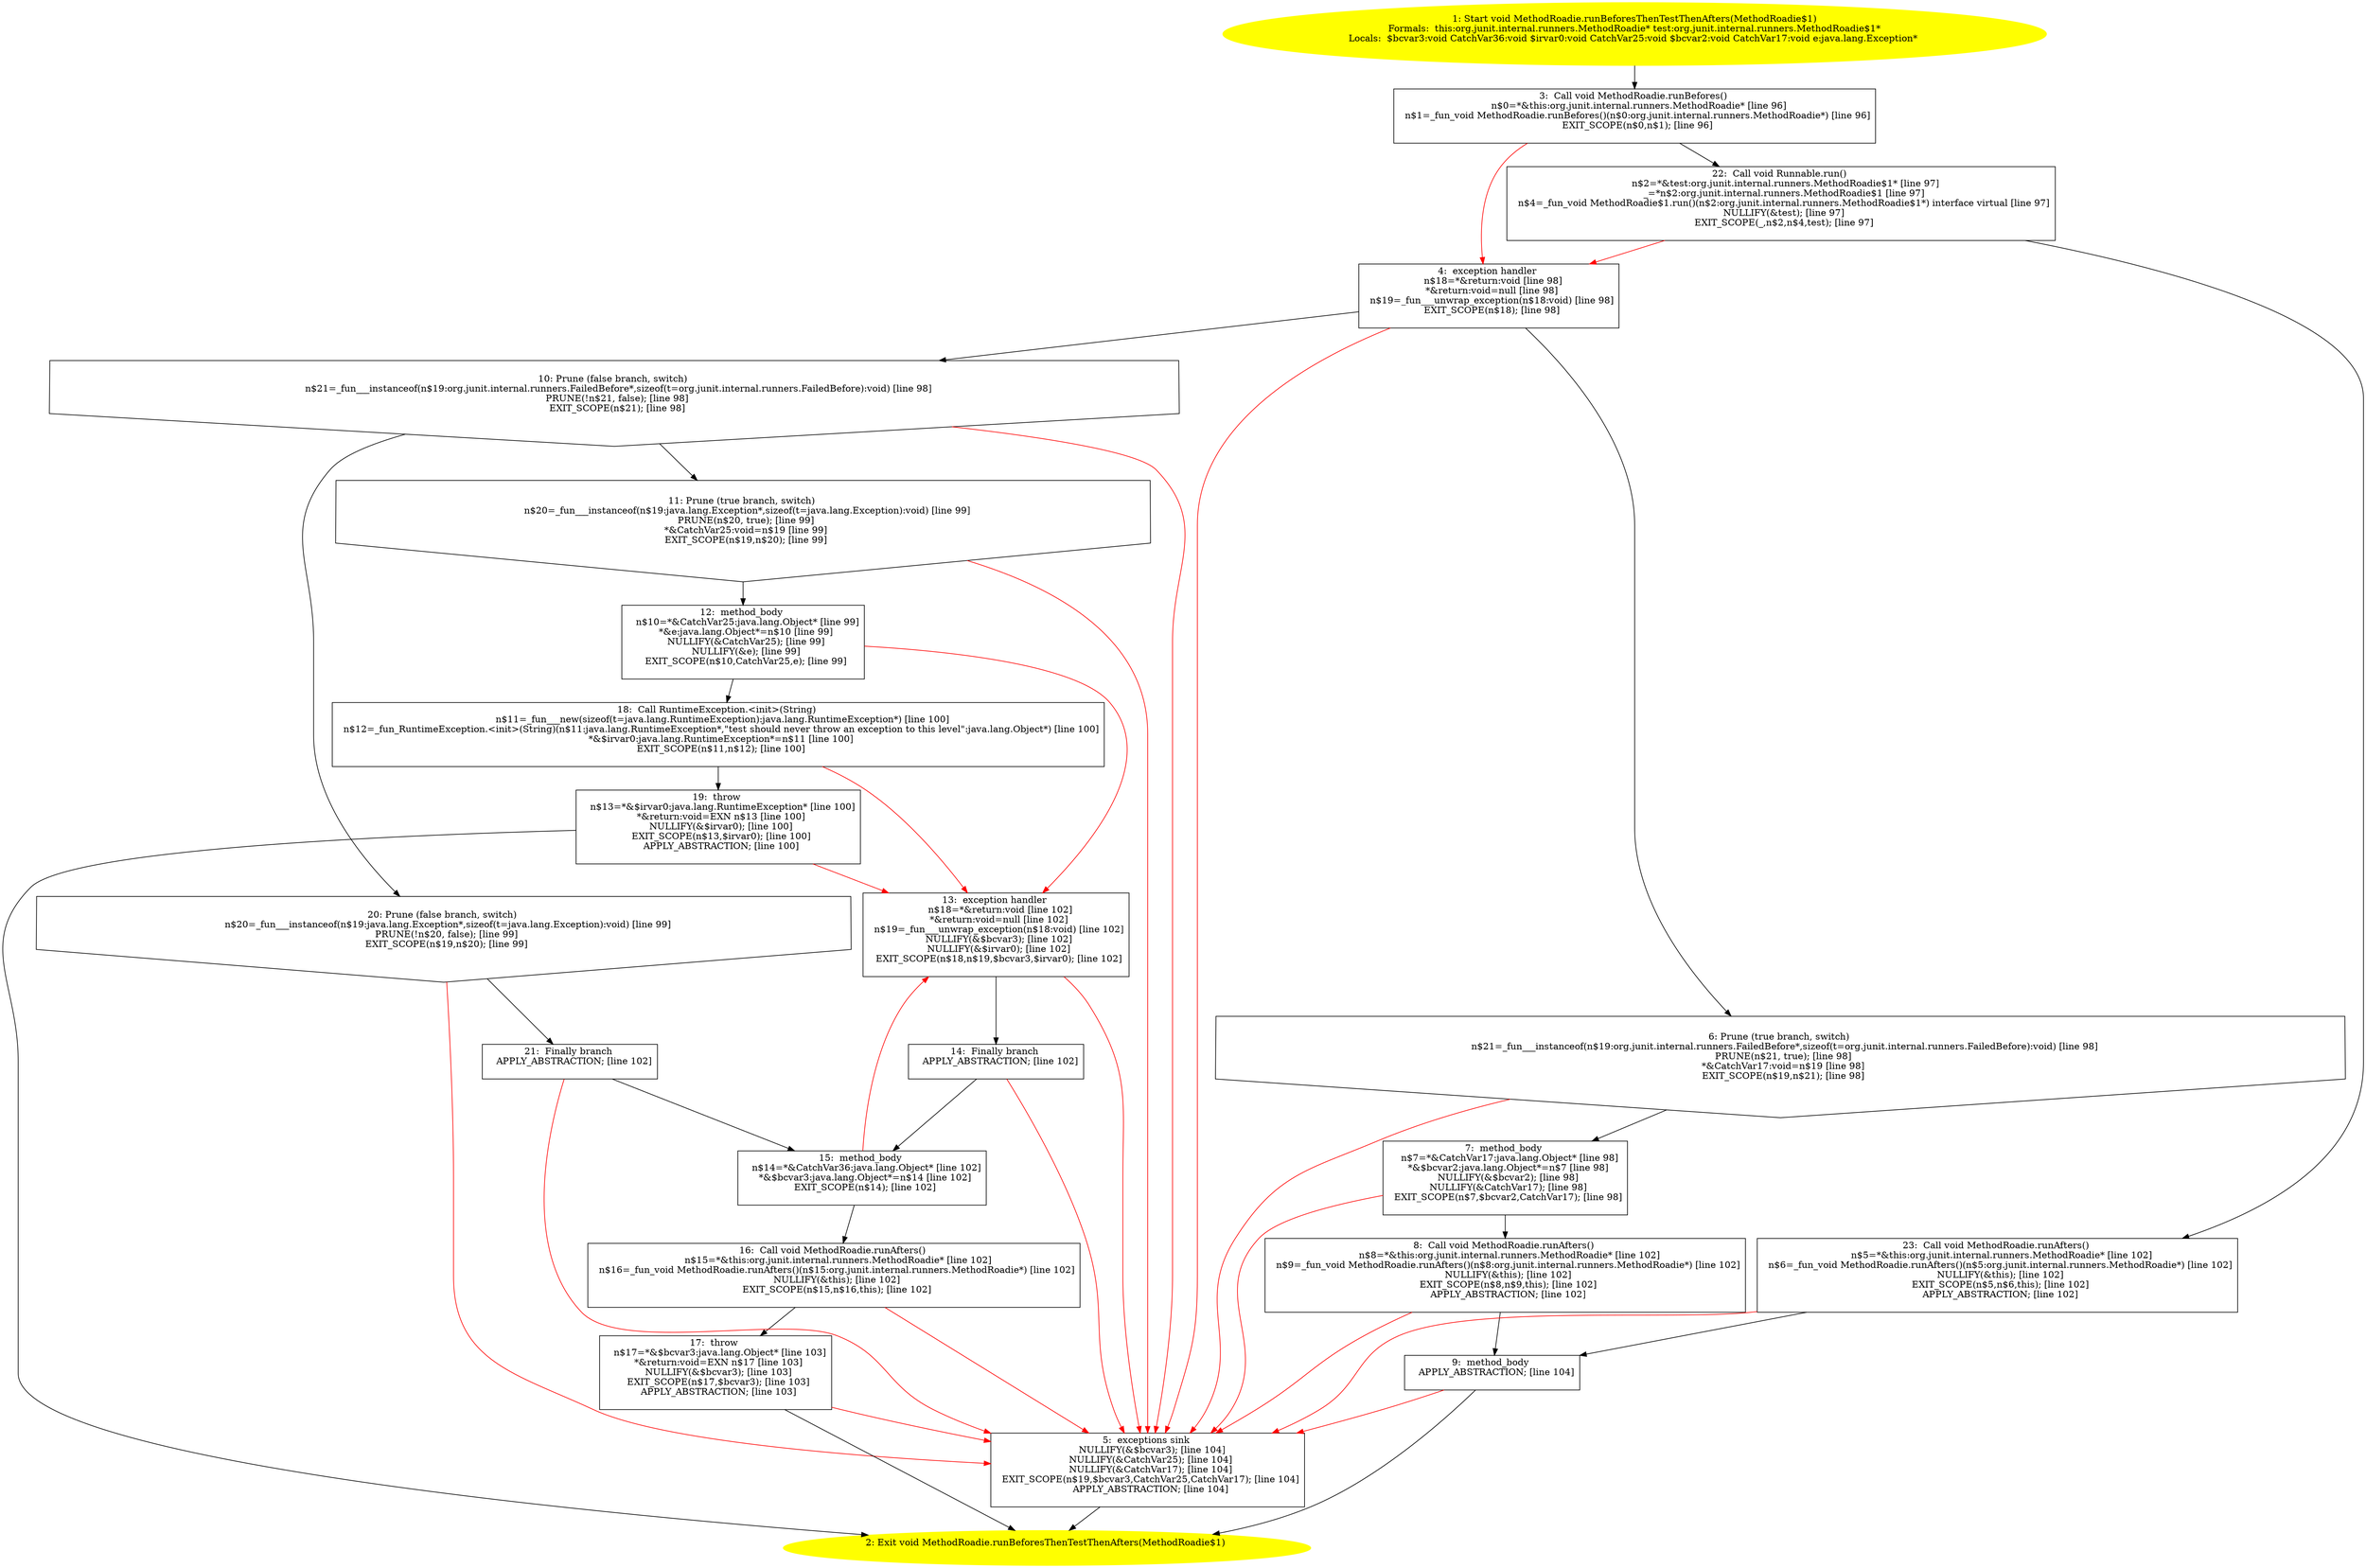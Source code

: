 /* @generated */
digraph cfg {
"org.junit.internal.runners.MethodRoadie.runBeforesThenTestThenAfters(org.junit.internal.runners.Meth.1ce9809b8f150a6e72644b90a4b83e76_1" [label="1: Start void MethodRoadie.runBeforesThenTestThenAfters(MethodRoadie$1)\nFormals:  this:org.junit.internal.runners.MethodRoadie* test:org.junit.internal.runners.MethodRoadie$1*\nLocals:  $bcvar3:void CatchVar36:void $irvar0:void CatchVar25:void $bcvar2:void CatchVar17:void e:java.lang.Exception* \n  " color=yellow style=filled]
	

	 "org.junit.internal.runners.MethodRoadie.runBeforesThenTestThenAfters(org.junit.internal.runners.Meth.1ce9809b8f150a6e72644b90a4b83e76_1" -> "org.junit.internal.runners.MethodRoadie.runBeforesThenTestThenAfters(org.junit.internal.runners.Meth.1ce9809b8f150a6e72644b90a4b83e76_3" ;
"org.junit.internal.runners.MethodRoadie.runBeforesThenTestThenAfters(org.junit.internal.runners.Meth.1ce9809b8f150a6e72644b90a4b83e76_2" [label="2: Exit void MethodRoadie.runBeforesThenTestThenAfters(MethodRoadie$1) \n  " color=yellow style=filled]
	

"org.junit.internal.runners.MethodRoadie.runBeforesThenTestThenAfters(org.junit.internal.runners.Meth.1ce9809b8f150a6e72644b90a4b83e76_3" [label="3:  Call void MethodRoadie.runBefores() \n   n$0=*&this:org.junit.internal.runners.MethodRoadie* [line 96]\n  n$1=_fun_void MethodRoadie.runBefores()(n$0:org.junit.internal.runners.MethodRoadie*) [line 96]\n  EXIT_SCOPE(n$0,n$1); [line 96]\n " shape="box"]
	

	 "org.junit.internal.runners.MethodRoadie.runBeforesThenTestThenAfters(org.junit.internal.runners.Meth.1ce9809b8f150a6e72644b90a4b83e76_3" -> "org.junit.internal.runners.MethodRoadie.runBeforesThenTestThenAfters(org.junit.internal.runners.Meth.1ce9809b8f150a6e72644b90a4b83e76_22" ;
	 "org.junit.internal.runners.MethodRoadie.runBeforesThenTestThenAfters(org.junit.internal.runners.Meth.1ce9809b8f150a6e72644b90a4b83e76_3" -> "org.junit.internal.runners.MethodRoadie.runBeforesThenTestThenAfters(org.junit.internal.runners.Meth.1ce9809b8f150a6e72644b90a4b83e76_4" [color="red" ];
"org.junit.internal.runners.MethodRoadie.runBeforesThenTestThenAfters(org.junit.internal.runners.Meth.1ce9809b8f150a6e72644b90a4b83e76_4" [label="4:  exception handler \n   n$18=*&return:void [line 98]\n  *&return:void=null [line 98]\n  n$19=_fun___unwrap_exception(n$18:void) [line 98]\n  EXIT_SCOPE(n$18); [line 98]\n " shape="box"]
	

	 "org.junit.internal.runners.MethodRoadie.runBeforesThenTestThenAfters(org.junit.internal.runners.Meth.1ce9809b8f150a6e72644b90a4b83e76_4" -> "org.junit.internal.runners.MethodRoadie.runBeforesThenTestThenAfters(org.junit.internal.runners.Meth.1ce9809b8f150a6e72644b90a4b83e76_6" ;
	 "org.junit.internal.runners.MethodRoadie.runBeforesThenTestThenAfters(org.junit.internal.runners.Meth.1ce9809b8f150a6e72644b90a4b83e76_4" -> "org.junit.internal.runners.MethodRoadie.runBeforesThenTestThenAfters(org.junit.internal.runners.Meth.1ce9809b8f150a6e72644b90a4b83e76_10" ;
	 "org.junit.internal.runners.MethodRoadie.runBeforesThenTestThenAfters(org.junit.internal.runners.Meth.1ce9809b8f150a6e72644b90a4b83e76_4" -> "org.junit.internal.runners.MethodRoadie.runBeforesThenTestThenAfters(org.junit.internal.runners.Meth.1ce9809b8f150a6e72644b90a4b83e76_5" [color="red" ];
"org.junit.internal.runners.MethodRoadie.runBeforesThenTestThenAfters(org.junit.internal.runners.Meth.1ce9809b8f150a6e72644b90a4b83e76_5" [label="5:  exceptions sink \n   NULLIFY(&$bcvar3); [line 104]\n  NULLIFY(&CatchVar25); [line 104]\n  NULLIFY(&CatchVar17); [line 104]\n  EXIT_SCOPE(n$19,$bcvar3,CatchVar25,CatchVar17); [line 104]\n  APPLY_ABSTRACTION; [line 104]\n " shape="box"]
	

	 "org.junit.internal.runners.MethodRoadie.runBeforesThenTestThenAfters(org.junit.internal.runners.Meth.1ce9809b8f150a6e72644b90a4b83e76_5" -> "org.junit.internal.runners.MethodRoadie.runBeforesThenTestThenAfters(org.junit.internal.runners.Meth.1ce9809b8f150a6e72644b90a4b83e76_2" ;
"org.junit.internal.runners.MethodRoadie.runBeforesThenTestThenAfters(org.junit.internal.runners.Meth.1ce9809b8f150a6e72644b90a4b83e76_6" [label="6: Prune (true branch, switch) \n   n$21=_fun___instanceof(n$19:org.junit.internal.runners.FailedBefore*,sizeof(t=org.junit.internal.runners.FailedBefore):void) [line 98]\n  PRUNE(n$21, true); [line 98]\n  *&CatchVar17:void=n$19 [line 98]\n  EXIT_SCOPE(n$19,n$21); [line 98]\n " shape="invhouse"]
	

	 "org.junit.internal.runners.MethodRoadie.runBeforesThenTestThenAfters(org.junit.internal.runners.Meth.1ce9809b8f150a6e72644b90a4b83e76_6" -> "org.junit.internal.runners.MethodRoadie.runBeforesThenTestThenAfters(org.junit.internal.runners.Meth.1ce9809b8f150a6e72644b90a4b83e76_7" ;
	 "org.junit.internal.runners.MethodRoadie.runBeforesThenTestThenAfters(org.junit.internal.runners.Meth.1ce9809b8f150a6e72644b90a4b83e76_6" -> "org.junit.internal.runners.MethodRoadie.runBeforesThenTestThenAfters(org.junit.internal.runners.Meth.1ce9809b8f150a6e72644b90a4b83e76_5" [color="red" ];
"org.junit.internal.runners.MethodRoadie.runBeforesThenTestThenAfters(org.junit.internal.runners.Meth.1ce9809b8f150a6e72644b90a4b83e76_7" [label="7:  method_body \n   n$7=*&CatchVar17:java.lang.Object* [line 98]\n  *&$bcvar2:java.lang.Object*=n$7 [line 98]\n  NULLIFY(&$bcvar2); [line 98]\n  NULLIFY(&CatchVar17); [line 98]\n  EXIT_SCOPE(n$7,$bcvar2,CatchVar17); [line 98]\n " shape="box"]
	

	 "org.junit.internal.runners.MethodRoadie.runBeforesThenTestThenAfters(org.junit.internal.runners.Meth.1ce9809b8f150a6e72644b90a4b83e76_7" -> "org.junit.internal.runners.MethodRoadie.runBeforesThenTestThenAfters(org.junit.internal.runners.Meth.1ce9809b8f150a6e72644b90a4b83e76_8" ;
	 "org.junit.internal.runners.MethodRoadie.runBeforesThenTestThenAfters(org.junit.internal.runners.Meth.1ce9809b8f150a6e72644b90a4b83e76_7" -> "org.junit.internal.runners.MethodRoadie.runBeforesThenTestThenAfters(org.junit.internal.runners.Meth.1ce9809b8f150a6e72644b90a4b83e76_5" [color="red" ];
"org.junit.internal.runners.MethodRoadie.runBeforesThenTestThenAfters(org.junit.internal.runners.Meth.1ce9809b8f150a6e72644b90a4b83e76_8" [label="8:  Call void MethodRoadie.runAfters() \n   n$8=*&this:org.junit.internal.runners.MethodRoadie* [line 102]\n  n$9=_fun_void MethodRoadie.runAfters()(n$8:org.junit.internal.runners.MethodRoadie*) [line 102]\n  NULLIFY(&this); [line 102]\n  EXIT_SCOPE(n$8,n$9,this); [line 102]\n  APPLY_ABSTRACTION; [line 102]\n " shape="box"]
	

	 "org.junit.internal.runners.MethodRoadie.runBeforesThenTestThenAfters(org.junit.internal.runners.Meth.1ce9809b8f150a6e72644b90a4b83e76_8" -> "org.junit.internal.runners.MethodRoadie.runBeforesThenTestThenAfters(org.junit.internal.runners.Meth.1ce9809b8f150a6e72644b90a4b83e76_9" ;
	 "org.junit.internal.runners.MethodRoadie.runBeforesThenTestThenAfters(org.junit.internal.runners.Meth.1ce9809b8f150a6e72644b90a4b83e76_8" -> "org.junit.internal.runners.MethodRoadie.runBeforesThenTestThenAfters(org.junit.internal.runners.Meth.1ce9809b8f150a6e72644b90a4b83e76_5" [color="red" ];
"org.junit.internal.runners.MethodRoadie.runBeforesThenTestThenAfters(org.junit.internal.runners.Meth.1ce9809b8f150a6e72644b90a4b83e76_9" [label="9:  method_body \n   APPLY_ABSTRACTION; [line 104]\n " shape="box"]
	

	 "org.junit.internal.runners.MethodRoadie.runBeforesThenTestThenAfters(org.junit.internal.runners.Meth.1ce9809b8f150a6e72644b90a4b83e76_9" -> "org.junit.internal.runners.MethodRoadie.runBeforesThenTestThenAfters(org.junit.internal.runners.Meth.1ce9809b8f150a6e72644b90a4b83e76_2" ;
	 "org.junit.internal.runners.MethodRoadie.runBeforesThenTestThenAfters(org.junit.internal.runners.Meth.1ce9809b8f150a6e72644b90a4b83e76_9" -> "org.junit.internal.runners.MethodRoadie.runBeforesThenTestThenAfters(org.junit.internal.runners.Meth.1ce9809b8f150a6e72644b90a4b83e76_5" [color="red" ];
"org.junit.internal.runners.MethodRoadie.runBeforesThenTestThenAfters(org.junit.internal.runners.Meth.1ce9809b8f150a6e72644b90a4b83e76_10" [label="10: Prune (false branch, switch) \n   n$21=_fun___instanceof(n$19:org.junit.internal.runners.FailedBefore*,sizeof(t=org.junit.internal.runners.FailedBefore):void) [line 98]\n  PRUNE(!n$21, false); [line 98]\n  EXIT_SCOPE(n$21); [line 98]\n " shape="invhouse"]
	

	 "org.junit.internal.runners.MethodRoadie.runBeforesThenTestThenAfters(org.junit.internal.runners.Meth.1ce9809b8f150a6e72644b90a4b83e76_10" -> "org.junit.internal.runners.MethodRoadie.runBeforesThenTestThenAfters(org.junit.internal.runners.Meth.1ce9809b8f150a6e72644b90a4b83e76_11" ;
	 "org.junit.internal.runners.MethodRoadie.runBeforesThenTestThenAfters(org.junit.internal.runners.Meth.1ce9809b8f150a6e72644b90a4b83e76_10" -> "org.junit.internal.runners.MethodRoadie.runBeforesThenTestThenAfters(org.junit.internal.runners.Meth.1ce9809b8f150a6e72644b90a4b83e76_20" ;
	 "org.junit.internal.runners.MethodRoadie.runBeforesThenTestThenAfters(org.junit.internal.runners.Meth.1ce9809b8f150a6e72644b90a4b83e76_10" -> "org.junit.internal.runners.MethodRoadie.runBeforesThenTestThenAfters(org.junit.internal.runners.Meth.1ce9809b8f150a6e72644b90a4b83e76_5" [color="red" ];
"org.junit.internal.runners.MethodRoadie.runBeforesThenTestThenAfters(org.junit.internal.runners.Meth.1ce9809b8f150a6e72644b90a4b83e76_11" [label="11: Prune (true branch, switch) \n   n$20=_fun___instanceof(n$19:java.lang.Exception*,sizeof(t=java.lang.Exception):void) [line 99]\n  PRUNE(n$20, true); [line 99]\n  *&CatchVar25:void=n$19 [line 99]\n  EXIT_SCOPE(n$19,n$20); [line 99]\n " shape="invhouse"]
	

	 "org.junit.internal.runners.MethodRoadie.runBeforesThenTestThenAfters(org.junit.internal.runners.Meth.1ce9809b8f150a6e72644b90a4b83e76_11" -> "org.junit.internal.runners.MethodRoadie.runBeforesThenTestThenAfters(org.junit.internal.runners.Meth.1ce9809b8f150a6e72644b90a4b83e76_12" ;
	 "org.junit.internal.runners.MethodRoadie.runBeforesThenTestThenAfters(org.junit.internal.runners.Meth.1ce9809b8f150a6e72644b90a4b83e76_11" -> "org.junit.internal.runners.MethodRoadie.runBeforesThenTestThenAfters(org.junit.internal.runners.Meth.1ce9809b8f150a6e72644b90a4b83e76_5" [color="red" ];
"org.junit.internal.runners.MethodRoadie.runBeforesThenTestThenAfters(org.junit.internal.runners.Meth.1ce9809b8f150a6e72644b90a4b83e76_12" [label="12:  method_body \n   n$10=*&CatchVar25:java.lang.Object* [line 99]\n  *&e:java.lang.Object*=n$10 [line 99]\n  NULLIFY(&CatchVar25); [line 99]\n  NULLIFY(&e); [line 99]\n  EXIT_SCOPE(n$10,CatchVar25,e); [line 99]\n " shape="box"]
	

	 "org.junit.internal.runners.MethodRoadie.runBeforesThenTestThenAfters(org.junit.internal.runners.Meth.1ce9809b8f150a6e72644b90a4b83e76_12" -> "org.junit.internal.runners.MethodRoadie.runBeforesThenTestThenAfters(org.junit.internal.runners.Meth.1ce9809b8f150a6e72644b90a4b83e76_18" ;
	 "org.junit.internal.runners.MethodRoadie.runBeforesThenTestThenAfters(org.junit.internal.runners.Meth.1ce9809b8f150a6e72644b90a4b83e76_12" -> "org.junit.internal.runners.MethodRoadie.runBeforesThenTestThenAfters(org.junit.internal.runners.Meth.1ce9809b8f150a6e72644b90a4b83e76_13" [color="red" ];
"org.junit.internal.runners.MethodRoadie.runBeforesThenTestThenAfters(org.junit.internal.runners.Meth.1ce9809b8f150a6e72644b90a4b83e76_13" [label="13:  exception handler \n   n$18=*&return:void [line 102]\n  *&return:void=null [line 102]\n  n$19=_fun___unwrap_exception(n$18:void) [line 102]\n  NULLIFY(&$bcvar3); [line 102]\n  NULLIFY(&$irvar0); [line 102]\n  EXIT_SCOPE(n$18,n$19,$bcvar3,$irvar0); [line 102]\n " shape="box"]
	

	 "org.junit.internal.runners.MethodRoadie.runBeforesThenTestThenAfters(org.junit.internal.runners.Meth.1ce9809b8f150a6e72644b90a4b83e76_13" -> "org.junit.internal.runners.MethodRoadie.runBeforesThenTestThenAfters(org.junit.internal.runners.Meth.1ce9809b8f150a6e72644b90a4b83e76_14" ;
	 "org.junit.internal.runners.MethodRoadie.runBeforesThenTestThenAfters(org.junit.internal.runners.Meth.1ce9809b8f150a6e72644b90a4b83e76_13" -> "org.junit.internal.runners.MethodRoadie.runBeforesThenTestThenAfters(org.junit.internal.runners.Meth.1ce9809b8f150a6e72644b90a4b83e76_5" [color="red" ];
"org.junit.internal.runners.MethodRoadie.runBeforesThenTestThenAfters(org.junit.internal.runners.Meth.1ce9809b8f150a6e72644b90a4b83e76_14" [label="14:  Finally branch \n   APPLY_ABSTRACTION; [line 102]\n " shape="box"]
	

	 "org.junit.internal.runners.MethodRoadie.runBeforesThenTestThenAfters(org.junit.internal.runners.Meth.1ce9809b8f150a6e72644b90a4b83e76_14" -> "org.junit.internal.runners.MethodRoadie.runBeforesThenTestThenAfters(org.junit.internal.runners.Meth.1ce9809b8f150a6e72644b90a4b83e76_15" ;
	 "org.junit.internal.runners.MethodRoadie.runBeforesThenTestThenAfters(org.junit.internal.runners.Meth.1ce9809b8f150a6e72644b90a4b83e76_14" -> "org.junit.internal.runners.MethodRoadie.runBeforesThenTestThenAfters(org.junit.internal.runners.Meth.1ce9809b8f150a6e72644b90a4b83e76_5" [color="red" ];
"org.junit.internal.runners.MethodRoadie.runBeforesThenTestThenAfters(org.junit.internal.runners.Meth.1ce9809b8f150a6e72644b90a4b83e76_15" [label="15:  method_body \n   n$14=*&CatchVar36:java.lang.Object* [line 102]\n  *&$bcvar3:java.lang.Object*=n$14 [line 102]\n  EXIT_SCOPE(n$14); [line 102]\n " shape="box"]
	

	 "org.junit.internal.runners.MethodRoadie.runBeforesThenTestThenAfters(org.junit.internal.runners.Meth.1ce9809b8f150a6e72644b90a4b83e76_15" -> "org.junit.internal.runners.MethodRoadie.runBeforesThenTestThenAfters(org.junit.internal.runners.Meth.1ce9809b8f150a6e72644b90a4b83e76_16" ;
	 "org.junit.internal.runners.MethodRoadie.runBeforesThenTestThenAfters(org.junit.internal.runners.Meth.1ce9809b8f150a6e72644b90a4b83e76_15" -> "org.junit.internal.runners.MethodRoadie.runBeforesThenTestThenAfters(org.junit.internal.runners.Meth.1ce9809b8f150a6e72644b90a4b83e76_13" [color="red" ];
"org.junit.internal.runners.MethodRoadie.runBeforesThenTestThenAfters(org.junit.internal.runners.Meth.1ce9809b8f150a6e72644b90a4b83e76_16" [label="16:  Call void MethodRoadie.runAfters() \n   n$15=*&this:org.junit.internal.runners.MethodRoadie* [line 102]\n  n$16=_fun_void MethodRoadie.runAfters()(n$15:org.junit.internal.runners.MethodRoadie*) [line 102]\n  NULLIFY(&this); [line 102]\n  EXIT_SCOPE(n$15,n$16,this); [line 102]\n " shape="box"]
	

	 "org.junit.internal.runners.MethodRoadie.runBeforesThenTestThenAfters(org.junit.internal.runners.Meth.1ce9809b8f150a6e72644b90a4b83e76_16" -> "org.junit.internal.runners.MethodRoadie.runBeforesThenTestThenAfters(org.junit.internal.runners.Meth.1ce9809b8f150a6e72644b90a4b83e76_17" ;
	 "org.junit.internal.runners.MethodRoadie.runBeforesThenTestThenAfters(org.junit.internal.runners.Meth.1ce9809b8f150a6e72644b90a4b83e76_16" -> "org.junit.internal.runners.MethodRoadie.runBeforesThenTestThenAfters(org.junit.internal.runners.Meth.1ce9809b8f150a6e72644b90a4b83e76_5" [color="red" ];
"org.junit.internal.runners.MethodRoadie.runBeforesThenTestThenAfters(org.junit.internal.runners.Meth.1ce9809b8f150a6e72644b90a4b83e76_17" [label="17:  throw \n   n$17=*&$bcvar3:java.lang.Object* [line 103]\n  *&return:void=EXN n$17 [line 103]\n  NULLIFY(&$bcvar3); [line 103]\n  EXIT_SCOPE(n$17,$bcvar3); [line 103]\n  APPLY_ABSTRACTION; [line 103]\n " shape="box"]
	

	 "org.junit.internal.runners.MethodRoadie.runBeforesThenTestThenAfters(org.junit.internal.runners.Meth.1ce9809b8f150a6e72644b90a4b83e76_17" -> "org.junit.internal.runners.MethodRoadie.runBeforesThenTestThenAfters(org.junit.internal.runners.Meth.1ce9809b8f150a6e72644b90a4b83e76_2" ;
	 "org.junit.internal.runners.MethodRoadie.runBeforesThenTestThenAfters(org.junit.internal.runners.Meth.1ce9809b8f150a6e72644b90a4b83e76_17" -> "org.junit.internal.runners.MethodRoadie.runBeforesThenTestThenAfters(org.junit.internal.runners.Meth.1ce9809b8f150a6e72644b90a4b83e76_5" [color="red" ];
"org.junit.internal.runners.MethodRoadie.runBeforesThenTestThenAfters(org.junit.internal.runners.Meth.1ce9809b8f150a6e72644b90a4b83e76_18" [label="18:  Call RuntimeException.<init>(String) \n   n$11=_fun___new(sizeof(t=java.lang.RuntimeException):java.lang.RuntimeException*) [line 100]\n  n$12=_fun_RuntimeException.<init>(String)(n$11:java.lang.RuntimeException*,\"test should never throw an exception to this level\":java.lang.Object*) [line 100]\n  *&$irvar0:java.lang.RuntimeException*=n$11 [line 100]\n  EXIT_SCOPE(n$11,n$12); [line 100]\n " shape="box"]
	

	 "org.junit.internal.runners.MethodRoadie.runBeforesThenTestThenAfters(org.junit.internal.runners.Meth.1ce9809b8f150a6e72644b90a4b83e76_18" -> "org.junit.internal.runners.MethodRoadie.runBeforesThenTestThenAfters(org.junit.internal.runners.Meth.1ce9809b8f150a6e72644b90a4b83e76_19" ;
	 "org.junit.internal.runners.MethodRoadie.runBeforesThenTestThenAfters(org.junit.internal.runners.Meth.1ce9809b8f150a6e72644b90a4b83e76_18" -> "org.junit.internal.runners.MethodRoadie.runBeforesThenTestThenAfters(org.junit.internal.runners.Meth.1ce9809b8f150a6e72644b90a4b83e76_13" [color="red" ];
"org.junit.internal.runners.MethodRoadie.runBeforesThenTestThenAfters(org.junit.internal.runners.Meth.1ce9809b8f150a6e72644b90a4b83e76_19" [label="19:  throw \n   n$13=*&$irvar0:java.lang.RuntimeException* [line 100]\n  *&return:void=EXN n$13 [line 100]\n  NULLIFY(&$irvar0); [line 100]\n  EXIT_SCOPE(n$13,$irvar0); [line 100]\n  APPLY_ABSTRACTION; [line 100]\n " shape="box"]
	

	 "org.junit.internal.runners.MethodRoadie.runBeforesThenTestThenAfters(org.junit.internal.runners.Meth.1ce9809b8f150a6e72644b90a4b83e76_19" -> "org.junit.internal.runners.MethodRoadie.runBeforesThenTestThenAfters(org.junit.internal.runners.Meth.1ce9809b8f150a6e72644b90a4b83e76_2" ;
	 "org.junit.internal.runners.MethodRoadie.runBeforesThenTestThenAfters(org.junit.internal.runners.Meth.1ce9809b8f150a6e72644b90a4b83e76_19" -> "org.junit.internal.runners.MethodRoadie.runBeforesThenTestThenAfters(org.junit.internal.runners.Meth.1ce9809b8f150a6e72644b90a4b83e76_13" [color="red" ];
"org.junit.internal.runners.MethodRoadie.runBeforesThenTestThenAfters(org.junit.internal.runners.Meth.1ce9809b8f150a6e72644b90a4b83e76_20" [label="20: Prune (false branch, switch) \n   n$20=_fun___instanceof(n$19:java.lang.Exception*,sizeof(t=java.lang.Exception):void) [line 99]\n  PRUNE(!n$20, false); [line 99]\n  EXIT_SCOPE(n$19,n$20); [line 99]\n " shape="invhouse"]
	

	 "org.junit.internal.runners.MethodRoadie.runBeforesThenTestThenAfters(org.junit.internal.runners.Meth.1ce9809b8f150a6e72644b90a4b83e76_20" -> "org.junit.internal.runners.MethodRoadie.runBeforesThenTestThenAfters(org.junit.internal.runners.Meth.1ce9809b8f150a6e72644b90a4b83e76_21" ;
	 "org.junit.internal.runners.MethodRoadie.runBeforesThenTestThenAfters(org.junit.internal.runners.Meth.1ce9809b8f150a6e72644b90a4b83e76_20" -> "org.junit.internal.runners.MethodRoadie.runBeforesThenTestThenAfters(org.junit.internal.runners.Meth.1ce9809b8f150a6e72644b90a4b83e76_5" [color="red" ];
"org.junit.internal.runners.MethodRoadie.runBeforesThenTestThenAfters(org.junit.internal.runners.Meth.1ce9809b8f150a6e72644b90a4b83e76_21" [label="21:  Finally branch \n   APPLY_ABSTRACTION; [line 102]\n " shape="box"]
	

	 "org.junit.internal.runners.MethodRoadie.runBeforesThenTestThenAfters(org.junit.internal.runners.Meth.1ce9809b8f150a6e72644b90a4b83e76_21" -> "org.junit.internal.runners.MethodRoadie.runBeforesThenTestThenAfters(org.junit.internal.runners.Meth.1ce9809b8f150a6e72644b90a4b83e76_15" ;
	 "org.junit.internal.runners.MethodRoadie.runBeforesThenTestThenAfters(org.junit.internal.runners.Meth.1ce9809b8f150a6e72644b90a4b83e76_21" -> "org.junit.internal.runners.MethodRoadie.runBeforesThenTestThenAfters(org.junit.internal.runners.Meth.1ce9809b8f150a6e72644b90a4b83e76_5" [color="red" ];
"org.junit.internal.runners.MethodRoadie.runBeforesThenTestThenAfters(org.junit.internal.runners.Meth.1ce9809b8f150a6e72644b90a4b83e76_22" [label="22:  Call void Runnable.run() \n   n$2=*&test:org.junit.internal.runners.MethodRoadie$1* [line 97]\n  _=*n$2:org.junit.internal.runners.MethodRoadie$1 [line 97]\n  n$4=_fun_void MethodRoadie$1.run()(n$2:org.junit.internal.runners.MethodRoadie$1*) interface virtual [line 97]\n  NULLIFY(&test); [line 97]\n  EXIT_SCOPE(_,n$2,n$4,test); [line 97]\n " shape="box"]
	

	 "org.junit.internal.runners.MethodRoadie.runBeforesThenTestThenAfters(org.junit.internal.runners.Meth.1ce9809b8f150a6e72644b90a4b83e76_22" -> "org.junit.internal.runners.MethodRoadie.runBeforesThenTestThenAfters(org.junit.internal.runners.Meth.1ce9809b8f150a6e72644b90a4b83e76_23" ;
	 "org.junit.internal.runners.MethodRoadie.runBeforesThenTestThenAfters(org.junit.internal.runners.Meth.1ce9809b8f150a6e72644b90a4b83e76_22" -> "org.junit.internal.runners.MethodRoadie.runBeforesThenTestThenAfters(org.junit.internal.runners.Meth.1ce9809b8f150a6e72644b90a4b83e76_4" [color="red" ];
"org.junit.internal.runners.MethodRoadie.runBeforesThenTestThenAfters(org.junit.internal.runners.Meth.1ce9809b8f150a6e72644b90a4b83e76_23" [label="23:  Call void MethodRoadie.runAfters() \n   n$5=*&this:org.junit.internal.runners.MethodRoadie* [line 102]\n  n$6=_fun_void MethodRoadie.runAfters()(n$5:org.junit.internal.runners.MethodRoadie*) [line 102]\n  NULLIFY(&this); [line 102]\n  EXIT_SCOPE(n$5,n$6,this); [line 102]\n  APPLY_ABSTRACTION; [line 102]\n " shape="box"]
	

	 "org.junit.internal.runners.MethodRoadie.runBeforesThenTestThenAfters(org.junit.internal.runners.Meth.1ce9809b8f150a6e72644b90a4b83e76_23" -> "org.junit.internal.runners.MethodRoadie.runBeforesThenTestThenAfters(org.junit.internal.runners.Meth.1ce9809b8f150a6e72644b90a4b83e76_9" ;
	 "org.junit.internal.runners.MethodRoadie.runBeforesThenTestThenAfters(org.junit.internal.runners.Meth.1ce9809b8f150a6e72644b90a4b83e76_23" -> "org.junit.internal.runners.MethodRoadie.runBeforesThenTestThenAfters(org.junit.internal.runners.Meth.1ce9809b8f150a6e72644b90a4b83e76_5" [color="red" ];
}

